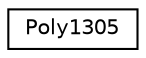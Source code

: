 digraph "Graphical Class Hierarchy"
{
 // LATEX_PDF_SIZE
  edge [fontname="Helvetica",fontsize="10",labelfontname="Helvetica",labelfontsize="10"];
  node [fontname="Helvetica",fontsize="10",shape=record];
  rankdir="LR";
  Node0 [label="Poly1305",height=0.2,width=0.4,color="black", fillcolor="white", style="filled",URL="$class_poly1305.html",tooltip="An implementation of the Poly1305 Message Authentication Code generator: Poly1305"];
}
